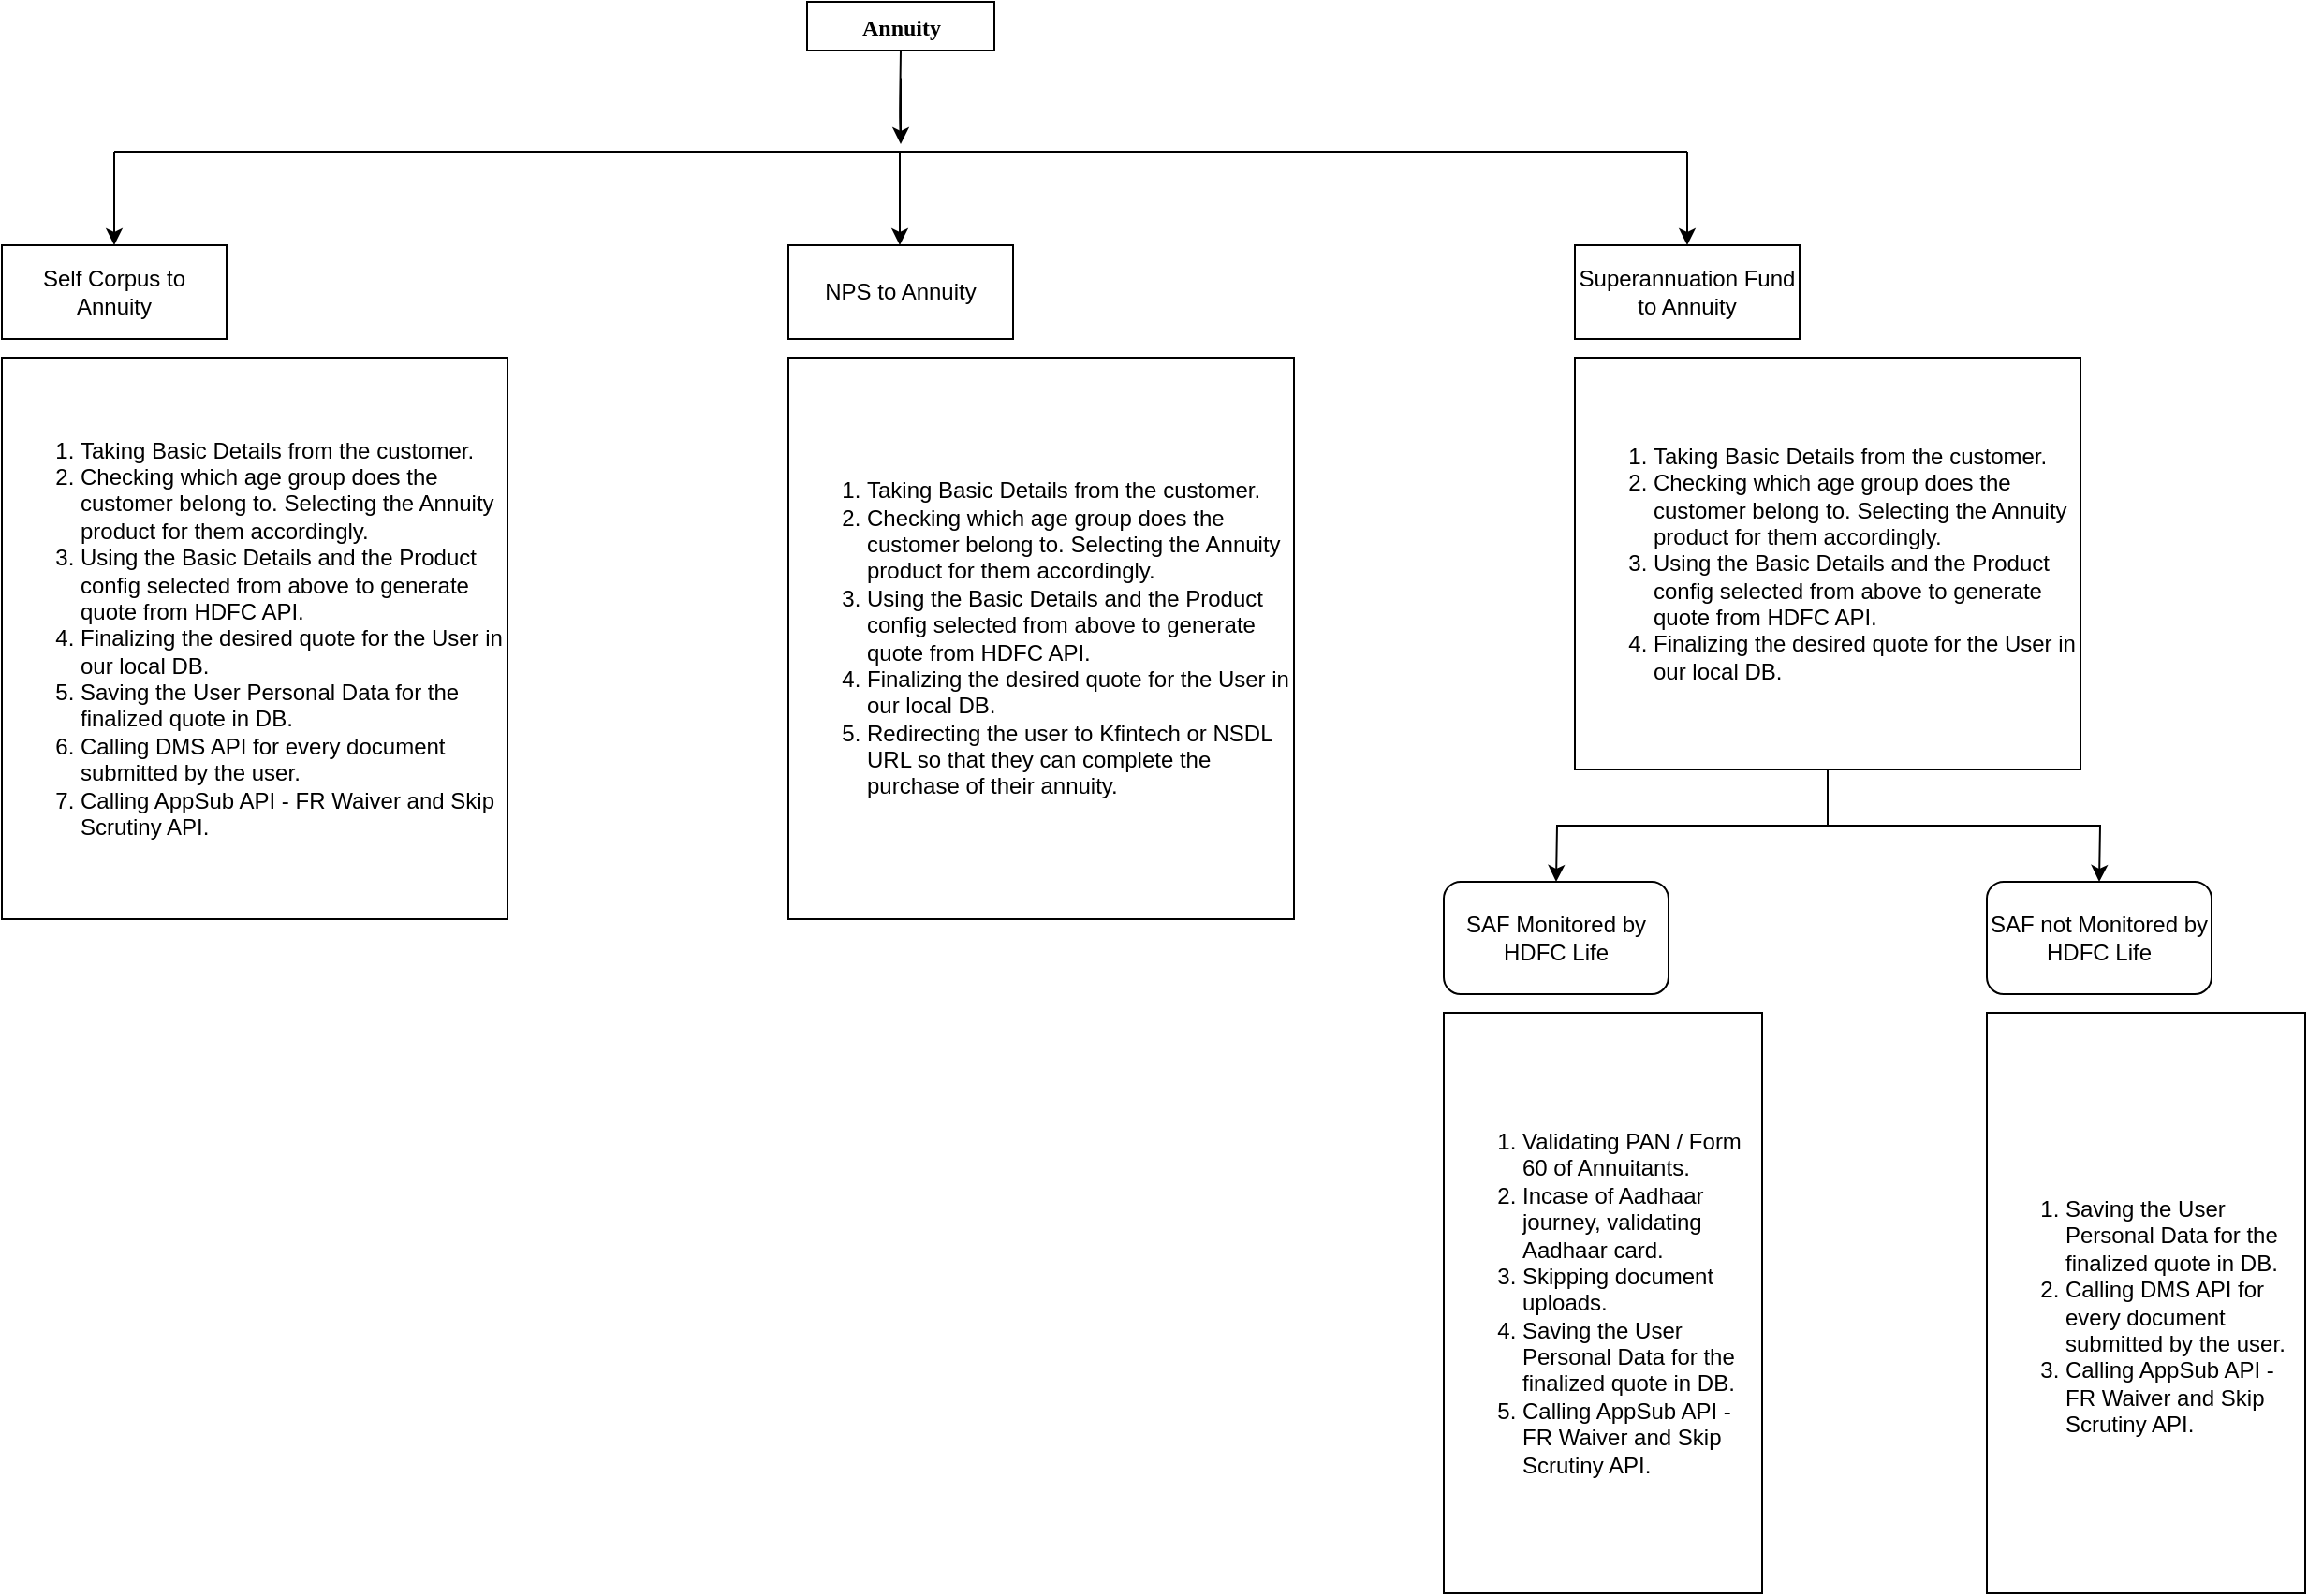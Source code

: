 <mxfile version="14.2.5" type="github">
  <diagram name="Page-1" id="9f46799a-70d6-7492-0946-bef42562c5a5">
    <mxGraphModel dx="1422" dy="794" grid="1" gridSize="10" guides="1" tooltips="1" connect="1" arrows="1" fold="1" page="1" pageScale="1" pageWidth="1100" pageHeight="850" background="#ffffff" math="0" shadow="0">
      <root>
        <mxCell id="0" />
        <mxCell id="1" parent="0" />
        <mxCell id="78961159f06e98e8-69" value="Annuity" style="swimlane;html=1;fontStyle=1;align=center;verticalAlign=top;childLayout=stackLayout;horizontal=1;startSize=26;horizontalStack=0;resizeParent=1;resizeLast=0;collapsible=1;marginBottom=0;swimlaneFillColor=#ffffff;rounded=0;shadow=0;comic=0;labelBackgroundColor=none;strokeWidth=1;fillColor=none;fontFamily=Verdana;fontSize=12" parent="1" vertex="1" collapsed="1">
          <mxGeometry x="480" y="40.0" width="100" height="26" as="geometry">
            <mxRectangle x="360" y="482.0" width="160" height="304" as="alternateBounds" />
          </mxGeometry>
        </mxCell>
        <mxCell id="ZwKIVA2F8PE0gVdKVEwo-1" value="" style="endArrow=classic;html=1;" edge="1" parent="1">
          <mxGeometry width="50" height="50" relative="1" as="geometry">
            <mxPoint x="530" y="66" as="sourcePoint" />
            <mxPoint x="530" y="116" as="targetPoint" />
            <Array as="points">
              <mxPoint x="529.5" y="102" />
              <mxPoint x="530" y="116" />
              <mxPoint x="530" y="76" />
            </Array>
          </mxGeometry>
        </mxCell>
        <mxCell id="ZwKIVA2F8PE0gVdKVEwo-2" value="" style="endArrow=none;html=1;" edge="1" parent="1">
          <mxGeometry width="50" height="50" relative="1" as="geometry">
            <mxPoint x="110" y="120" as="sourcePoint" />
            <mxPoint x="950" y="120" as="targetPoint" />
          </mxGeometry>
        </mxCell>
        <mxCell id="ZwKIVA2F8PE0gVdKVEwo-3" value="" style="endArrow=classic;html=1;" edge="1" parent="1">
          <mxGeometry width="50" height="50" relative="1" as="geometry">
            <mxPoint x="110" y="120" as="sourcePoint" />
            <mxPoint x="110" y="170" as="targetPoint" />
          </mxGeometry>
        </mxCell>
        <mxCell id="ZwKIVA2F8PE0gVdKVEwo-4" value="" style="endArrow=classic;html=1;" edge="1" parent="1">
          <mxGeometry width="50" height="50" relative="1" as="geometry">
            <mxPoint x="529.5" y="120" as="sourcePoint" />
            <mxPoint x="529.5" y="170" as="targetPoint" />
          </mxGeometry>
        </mxCell>
        <mxCell id="ZwKIVA2F8PE0gVdKVEwo-5" value="" style="endArrow=classic;html=1;" edge="1" parent="1">
          <mxGeometry width="50" height="50" relative="1" as="geometry">
            <mxPoint x="950" y="120" as="sourcePoint" />
            <mxPoint x="950" y="170" as="targetPoint" />
          </mxGeometry>
        </mxCell>
        <mxCell id="ZwKIVA2F8PE0gVdKVEwo-6" value="Self Corpus to Annuity" style="rounded=0;whiteSpace=wrap;html=1;" vertex="1" parent="1">
          <mxGeometry x="50" y="170" width="120" height="50" as="geometry" />
        </mxCell>
        <mxCell id="ZwKIVA2F8PE0gVdKVEwo-7" value="Superannuation Fund to Annuity" style="rounded=0;whiteSpace=wrap;html=1;" vertex="1" parent="1">
          <mxGeometry x="890" y="170" width="120" height="50" as="geometry" />
        </mxCell>
        <mxCell id="ZwKIVA2F8PE0gVdKVEwo-8" value="NPS to Annuity" style="rounded=0;whiteSpace=wrap;html=1;" vertex="1" parent="1">
          <mxGeometry x="470" y="170" width="120" height="50" as="geometry" />
        </mxCell>
        <mxCell id="ZwKIVA2F8PE0gVdKVEwo-11" value="&lt;ol style=&quot;line-height: 120%&quot;&gt;&lt;li&gt;Taking Basic Details from the customer.&lt;/li&gt;&lt;li&gt;Checking which age group does the customer belong to. Selecting the Annuity product for them accordingly.&lt;/li&gt;&lt;li&gt;Using the Basic Details and the Product config selected from above to generate quote from HDFC API.&lt;/li&gt;&lt;li&gt;Finalizing the desired quote for the User in our local DB.&lt;/li&gt;&lt;li&gt;Saving the User Personal Data for the finalized quote in DB.&lt;/li&gt;&lt;li&gt;Calling DMS API for every document submitted by the user.&lt;/li&gt;&lt;li&gt;Calling AppSub API - FR Waiver and Skip Scrutiny API.&lt;/li&gt;&lt;/ol&gt;&lt;p style=&quot;line-height: 0%&quot;&gt;&lt;/p&gt;&lt;div&gt;&lt;/div&gt;&lt;p&gt;&lt;/p&gt;" style="rounded=0;whiteSpace=wrap;html=1;align=left;" vertex="1" parent="1">
          <mxGeometry x="50" y="230" width="270" height="300" as="geometry" />
        </mxCell>
        <mxCell id="ZwKIVA2F8PE0gVdKVEwo-13" value="&lt;ol style=&quot;line-height: 120%&quot;&gt;&lt;li&gt;Taking Basic Details from the customer.&lt;/li&gt;&lt;li&gt;Checking which age group does the customer belong to. Selecting the Annuity product for them accordingly.&lt;/li&gt;&lt;li&gt;Using the Basic Details and the Product config selected from above to generate quote from HDFC API.&lt;/li&gt;&lt;li&gt;Finalizing the desired quote for the User in our local DB.&lt;/li&gt;&lt;li&gt;Redirecting the user to Kfintech or NSDL URL so that they can complete the purchase of their annuity.&lt;/li&gt;&lt;/ol&gt;&lt;p style=&quot;line-height: 0%&quot;&gt;&lt;/p&gt;&lt;div&gt;&lt;/div&gt;&lt;p&gt;&lt;/p&gt;" style="rounded=0;whiteSpace=wrap;html=1;align=left;" vertex="1" parent="1">
          <mxGeometry x="470" y="230" width="270" height="300" as="geometry" />
        </mxCell>
        <mxCell id="ZwKIVA2F8PE0gVdKVEwo-15" style="edgeStyle=orthogonalEdgeStyle;rounded=0;orthogonalLoop=1;jettySize=auto;html=1;exitX=0.5;exitY=1;exitDx=0;exitDy=0;" edge="1" parent="1" source="ZwKIVA2F8PE0gVdKVEwo-14">
          <mxGeometry relative="1" as="geometry">
            <mxPoint x="880" y="510" as="targetPoint" />
          </mxGeometry>
        </mxCell>
        <mxCell id="ZwKIVA2F8PE0gVdKVEwo-16" style="edgeStyle=orthogonalEdgeStyle;rounded=0;orthogonalLoop=1;jettySize=auto;html=1;exitX=0.5;exitY=1;exitDx=0;exitDy=0;" edge="1" parent="1" source="ZwKIVA2F8PE0gVdKVEwo-14">
          <mxGeometry relative="1" as="geometry">
            <mxPoint x="1170" y="510" as="targetPoint" />
          </mxGeometry>
        </mxCell>
        <mxCell id="ZwKIVA2F8PE0gVdKVEwo-14" value="&lt;ol style=&quot;line-height: 120%&quot;&gt;&lt;li&gt;Taking Basic Details from the customer.&lt;/li&gt;&lt;li&gt;Checking which age group does the customer belong to. Selecting the Annuity product for them accordingly.&lt;/li&gt;&lt;li&gt;Using the Basic Details and the Product config selected from above to generate quote from HDFC API.&lt;/li&gt;&lt;li&gt;Finalizing the desired quote for the User in our local DB.&lt;/li&gt;&lt;/ol&gt;&lt;p style=&quot;line-height: 0%&quot;&gt;&lt;/p&gt;&lt;div&gt;&lt;/div&gt;&lt;p&gt;&lt;/p&gt;" style="rounded=0;whiteSpace=wrap;html=1;align=left;" vertex="1" parent="1">
          <mxGeometry x="890" y="230" width="270" height="220" as="geometry" />
        </mxCell>
        <mxCell id="ZwKIVA2F8PE0gVdKVEwo-17" value="SAF Monitored by HDFC Life" style="rounded=1;whiteSpace=wrap;html=1;" vertex="1" parent="1">
          <mxGeometry x="820" y="510" width="120" height="60" as="geometry" />
        </mxCell>
        <mxCell id="ZwKIVA2F8PE0gVdKVEwo-18" value="SAF not Monitored by HDFC Life" style="rounded=1;whiteSpace=wrap;html=1;" vertex="1" parent="1">
          <mxGeometry x="1110" y="510" width="120" height="60" as="geometry" />
        </mxCell>
        <mxCell id="ZwKIVA2F8PE0gVdKVEwo-19" value="&lt;ol&gt;&lt;li&gt;Validating PAN / Form 60 of Annuitants.&lt;/li&gt;&lt;li&gt;Incase of Aadhaar journey, validating Aadhaar card.&lt;/li&gt;&lt;li&gt;Skipping document uploads.&lt;/li&gt;&lt;li&gt;Saving the User Personal Data for the finalized quote in DB.&lt;/li&gt;&lt;li&gt;Calling AppSub API - FR Waiver and Skip Scrutiny API.&lt;/li&gt;&lt;/ol&gt;" style="rounded=0;whiteSpace=wrap;html=1;align=left;" vertex="1" parent="1">
          <mxGeometry x="820" y="580" width="170" height="310" as="geometry" />
        </mxCell>
        <mxCell id="ZwKIVA2F8PE0gVdKVEwo-20" style="edgeStyle=orthogonalEdgeStyle;rounded=0;orthogonalLoop=1;jettySize=auto;html=1;exitX=0.5;exitY=1;exitDx=0;exitDy=0;" edge="1" parent="1" source="ZwKIVA2F8PE0gVdKVEwo-11" target="ZwKIVA2F8PE0gVdKVEwo-11">
          <mxGeometry relative="1" as="geometry" />
        </mxCell>
        <mxCell id="ZwKIVA2F8PE0gVdKVEwo-21" value="&lt;div&gt;&lt;br&gt;&lt;/div&gt;&lt;ol&gt;&lt;li&gt;Saving the User Personal Data for the finalized quote in DB.&lt;/li&gt;&lt;li&gt;Calling DMS API for every document submitted by the user.&lt;/li&gt;&lt;li&gt;Calling AppSub API - FR Waiver and Skip Scrutiny API.&lt;/li&gt;&lt;/ol&gt;" style="rounded=0;whiteSpace=wrap;html=1;align=left;" vertex="1" parent="1">
          <mxGeometry x="1110" y="580" width="170" height="310" as="geometry" />
        </mxCell>
      </root>
    </mxGraphModel>
  </diagram>
</mxfile>
